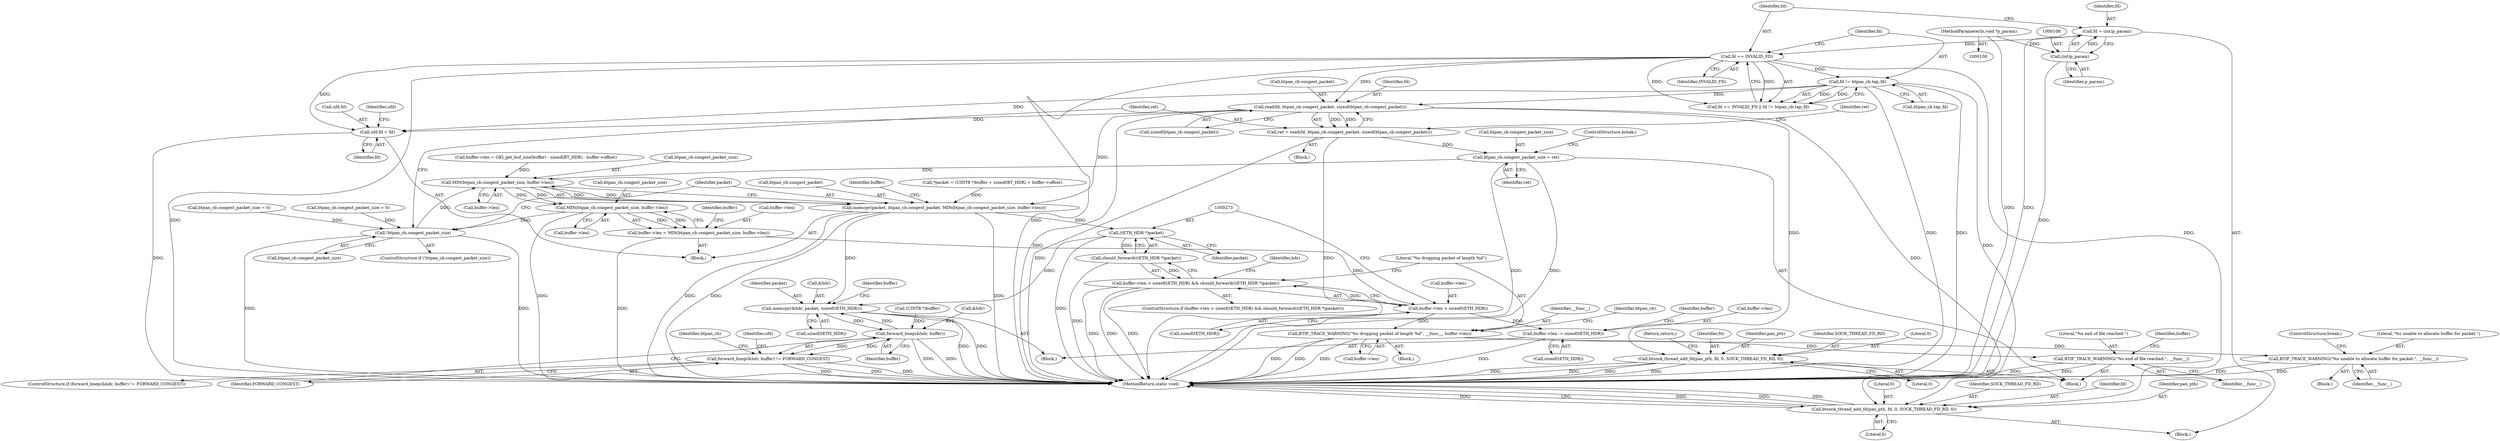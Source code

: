 digraph "0_Android_472271b153c5dc53c28beac55480a8d8434b2d5c_24@API" {
"1000193" [label="(Call,read(fd, btpan_cb.congest_packet, sizeof(btpan_cb.congest_packet)))"];
"1000112" [label="(Call,fd == INVALID_FD)"];
"1000105" [label="(Call,fd = (int)p_param)"];
"1000107" [label="(Call,(int)p_param)"];
"1000101" [label="(MethodParameterIn,void *p_param)"];
"1000115" [label="(Call,fd != btpan_cb.tap_fd)"];
"1000191" [label="(Call,ret = read(fd, btpan_cb.congest_packet, sizeof(btpan_cb.congest_packet)))"];
"1000234" [label="(Call,btpan_cb.congest_packet_size = ret)"];
"1000245" [label="(Call,MIN(btpan_cb.congest_packet_size, buffer->len))"];
"1000240" [label="(Call,memcpy(packet, btpan_cb.congest_packet, MIN(btpan_cb.congest_packet_size, buffer->len)))"];
"1000272" [label="(Call,(tETH_HDR *)packet)"];
"1000271" [label="(Call,should_forward((tETH_HDR *)packet))"];
"1000264" [label="(Call,buffer->len > sizeof(tETH_HDR) && should_forward((tETH_HDR *)packet))"];
"1000277" [label="(Call,memcpy(&hdr, packet, sizeof(tETH_HDR)))"];
"1000297" [label="(Call,forward_bnep(&hdr, buffer))"];
"1000296" [label="(Call,forward_bnep(&hdr, buffer) != FORWARD_CONGEST)"];
"1000256" [label="(Call,MIN(btpan_cb.congest_packet_size, buffer->len))"];
"1000185" [label="(Call,!btpan_cb.congest_packet_size)"];
"1000252" [label="(Call,buffer->len = MIN(btpan_cb.congest_packet_size, buffer->len))"];
"1000265" [label="(Call,buffer->len > sizeof(tETH_HDR))"];
"1000283" [label="(Call,buffer->len -= sizeof(tETH_HDR))"];
"1000309" [label="(Call,BTIF_TRACE_WARNING(\"%s dropping packet of length %d\", __func__, buffer->len))"];
"1000149" [label="(Call,BTIF_TRACE_WARNING(\"%s unable to allocate buffer for packet.\", __func__))"];
"1000221" [label="(Call,BTIF_TRACE_WARNING(\"%s end of file reached.\", __func__))"];
"1000226" [label="(Call,btsock_thread_add_fd(pan_pth, fd, 0, SOCK_THREAD_FD_RD, 0))"];
"1000322" [label="(Call,ufd.fd = fd)"];
"1000351" [label="(Call,btsock_thread_add_fd(pan_pth, fd, 0, SOCK_THREAD_FD_RD, 0))"];
"1000242" [label="(Call,btpan_cb.congest_packet)"];
"1000326" [label="(Identifier,fd)"];
"1000315" [label="(Call,btpan_cb.congest_packet_size = 0)"];
"1000311" [label="(Identifier,__func__)"];
"1000151" [label="(Identifier,__func__)"];
"1000186" [label="(Call,btpan_cb.congest_packet_size)"];
"1000257" [label="(Call,btpan_cb.congest_packet_size)"];
"1000232" [label="(Return,return;)"];
"1000137" [label="(Block,)"];
"1000301" [label="(Identifier,FORWARD_CONGEST)"];
"1000117" [label="(Call,btpan_cb.tap_fd)"];
"1000277" [label="(Call,memcpy(&hdr, packet, sizeof(tETH_HDR)))"];
"1000271" [label="(Call,should_forward((tETH_HDR *)packet))"];
"1000240" [label="(Call,memcpy(packet, btpan_cb.congest_packet, MIN(btpan_cb.congest_packet_size, buffer->len)))"];
"1000265" [label="(Call,buffer->len > sizeof(tETH_HDR))"];
"1000304" [label="(Identifier,btpan_cb)"];
"1000228" [label="(Identifier,fd)"];
"1000275" [label="(Block,)"];
"1000116" [label="(Identifier,fd)"];
"1000241" [label="(Identifier,packet)"];
"1000195" [label="(Call,btpan_cb.congest_packet)"];
"1000115" [label="(Call,fd != btpan_cb.tap_fd)"];
"1000114" [label="(Identifier,INVALID_FD)"];
"1000234" [label="(Call,btpan_cb.congest_packet_size = ret)"];
"1000356" [label="(Literal,0)"];
"1000352" [label="(Identifier,pan_pth)"];
"1000227" [label="(Identifier,pan_pth)"];
"1000287" [label="(Call,sizeof(tETH_HDR))"];
"1000297" [label="(Call,forward_bnep(&hdr, buffer))"];
"1000256" [label="(Call,MIN(btpan_cb.congest_packet_size, buffer->len))"];
"1000252" [label="(Call,buffer->len = MIN(btpan_cb.congest_packet_size, buffer->len))"];
"1000291" [label="(Identifier,buffer)"];
"1000109" [label="(Identifier,p_param)"];
"1000323" [label="(Call,ufd.fd)"];
"1000189" [label="(Block,)"];
"1000309" [label="(Call,BTIF_TRACE_WARNING(\"%s dropping packet of length %d\", __func__, buffer->len))"];
"1000308" [label="(Block,)"];
"1000264" [label="(Call,buffer->len > sizeof(tETH_HDR) && should_forward((tETH_HDR *)packet))"];
"1000245" [label="(Call,MIN(btpan_cb.congest_packet_size, buffer->len))"];
"1000102" [label="(Block,)"];
"1000149" [label="(Call,BTIF_TRACE_WARNING(\"%s unable to allocate buffer for packet.\", __func__))"];
"1000272" [label="(Call,(tETH_HDR *)packet)"];
"1000226" [label="(Call,btsock_thread_add_fd(pan_pth, fd, 0, SOCK_THREAD_FD_RD, 0))"];
"1000263" [label="(ControlStructure,if (buffer->len > sizeof(tETH_HDR) && should_forward((tETH_HDR *)packet)))"];
"1000192" [label="(Identifier,ret)"];
"1000260" [label="(Call,buffer->len)"];
"1000231" [label="(Literal,0)"];
"1000310" [label="(Literal,\"%s dropping packet of length %d\")"];
"1000351" [label="(Call,btsock_thread_add_fd(pan_pth, fd, 0, SOCK_THREAD_FD_RD, 0))"];
"1000296" [label="(Call,forward_bnep(&hdr, buffer) != FORWARD_CONGEST)"];
"1000285" [label="(Identifier,buffer)"];
"1000279" [label="(Identifier,hdr)"];
"1000175" [label="(Call,(UINT8 *)buffer)"];
"1000281" [label="(Call,sizeof(tETH_HDR))"];
"1000249" [label="(Call,buffer->len)"];
"1000222" [label="(Literal,\"%s end of file reached.\")"];
"1000111" [label="(Call,fd == INVALID_FD || fd != btpan_cb.tap_fd)"];
"1000204" [label="(Block,)"];
"1000101" [label="(MethodParameterIn,void *p_param)"];
"1000148" [label="(Block,)"];
"1000354" [label="(Literal,0)"];
"1000230" [label="(Identifier,SOCK_THREAD_FD_RD)"];
"1000300" [label="(Identifier,buffer)"];
"1000107" [label="(Call,(int)p_param)"];
"1000106" [label="(Identifier,fd)"];
"1000269" [label="(Call,sizeof(tETH_HDR))"];
"1000329" [label="(Identifier,ufd)"];
"1000253" [label="(Call,buffer->len)"];
"1000283" [label="(Call,buffer->len -= sizeof(tETH_HDR))"];
"1000274" [label="(Identifier,packet)"];
"1000280" [label="(Identifier,packet)"];
"1000152" [label="(ControlStructure,break;)"];
"1000317" [label="(Identifier,btpan_cb)"];
"1000105" [label="(Call,fd = (int)p_param)"];
"1000150" [label="(Literal,\"%s unable to allocate buffer for packet.\")"];
"1000158" [label="(Call,buffer->len = GKI_get_buf_size(buffer) - sizeof(BT_HDR) - buffer->offset)"];
"1000324" [label="(Identifier,ufd)"];
"1000254" [label="(Identifier,buffer)"];
"1000278" [label="(Call,&hdr)"];
"1000198" [label="(Call,sizeof(btpan_cb.congest_packet))"];
"1000355" [label="(Identifier,SOCK_THREAD_FD_RD)"];
"1000221" [label="(Call,BTIF_TRACE_WARNING(\"%s end of file reached.\", __func__))"];
"1000246" [label="(Call,btpan_cb.congest_packet_size)"];
"1000267" [label="(Identifier,buffer)"];
"1000191" [label="(Call,ret = read(fd, btpan_cb.congest_packet, sizeof(btpan_cb.congest_packet)))"];
"1000223" [label="(Identifier,__func__)"];
"1000194" [label="(Identifier,fd)"];
"1000284" [label="(Call,buffer->len)"];
"1000225" [label="(Identifier,buffer)"];
"1000295" [label="(ControlStructure,if (forward_bnep(&hdr, buffer) != FORWARD_CONGEST))"];
"1000113" [label="(Identifier,fd)"];
"1000184" [label="(ControlStructure,if (!btpan_cb.congest_packet_size))"];
"1000353" [label="(Identifier,fd)"];
"1000203" [label="(Identifier,ret)"];
"1000298" [label="(Call,&hdr)"];
"1000312" [label="(Call,buffer->len)"];
"1000229" [label="(Literal,0)"];
"1000266" [label="(Call,buffer->len)"];
"1000112" [label="(Call,fd == INVALID_FD)"];
"1000322" [label="(Call,ufd.fd = fd)"];
"1000235" [label="(Call,btpan_cb.congest_packet_size)"];
"1000238" [label="(Identifier,ret)"];
"1000357" [label="(MethodReturn,static void)"];
"1000172" [label="(Call,*packet = (UINT8 *)buffer + sizeof(BT_HDR) + buffer->offset)"];
"1000185" [label="(Call,!btpan_cb.congest_packet_size)"];
"1000193" [label="(Call,read(fd, btpan_cb.congest_packet, sizeof(btpan_cb.congest_packet)))"];
"1000302" [label="(Call,btpan_cb.congest_packet_size = 0)"];
"1000239" [label="(ControlStructure,break;)"];
"1000193" -> "1000191"  [label="AST: "];
"1000193" -> "1000198"  [label="CFG: "];
"1000194" -> "1000193"  [label="AST: "];
"1000195" -> "1000193"  [label="AST: "];
"1000198" -> "1000193"  [label="AST: "];
"1000191" -> "1000193"  [label="CFG: "];
"1000193" -> "1000357"  [label="DDG: "];
"1000193" -> "1000191"  [label="DDG: "];
"1000193" -> "1000191"  [label="DDG: "];
"1000112" -> "1000193"  [label="DDG: "];
"1000115" -> "1000193"  [label="DDG: "];
"1000193" -> "1000226"  [label="DDG: "];
"1000193" -> "1000240"  [label="DDG: "];
"1000193" -> "1000322"  [label="DDG: "];
"1000193" -> "1000351"  [label="DDG: "];
"1000112" -> "1000111"  [label="AST: "];
"1000112" -> "1000114"  [label="CFG: "];
"1000113" -> "1000112"  [label="AST: "];
"1000114" -> "1000112"  [label="AST: "];
"1000116" -> "1000112"  [label="CFG: "];
"1000111" -> "1000112"  [label="CFG: "];
"1000112" -> "1000357"  [label="DDG: "];
"1000112" -> "1000357"  [label="DDG: "];
"1000112" -> "1000111"  [label="DDG: "];
"1000112" -> "1000111"  [label="DDG: "];
"1000105" -> "1000112"  [label="DDG: "];
"1000112" -> "1000115"  [label="DDG: "];
"1000112" -> "1000322"  [label="DDG: "];
"1000112" -> "1000351"  [label="DDG: "];
"1000105" -> "1000102"  [label="AST: "];
"1000105" -> "1000107"  [label="CFG: "];
"1000106" -> "1000105"  [label="AST: "];
"1000107" -> "1000105"  [label="AST: "];
"1000113" -> "1000105"  [label="CFG: "];
"1000105" -> "1000357"  [label="DDG: "];
"1000107" -> "1000105"  [label="DDG: "];
"1000107" -> "1000109"  [label="CFG: "];
"1000108" -> "1000107"  [label="AST: "];
"1000109" -> "1000107"  [label="AST: "];
"1000107" -> "1000357"  [label="DDG: "];
"1000101" -> "1000107"  [label="DDG: "];
"1000101" -> "1000100"  [label="AST: "];
"1000101" -> "1000357"  [label="DDG: "];
"1000115" -> "1000111"  [label="AST: "];
"1000115" -> "1000117"  [label="CFG: "];
"1000116" -> "1000115"  [label="AST: "];
"1000117" -> "1000115"  [label="AST: "];
"1000111" -> "1000115"  [label="CFG: "];
"1000115" -> "1000357"  [label="DDG: "];
"1000115" -> "1000357"  [label="DDG: "];
"1000115" -> "1000111"  [label="DDG: "];
"1000115" -> "1000111"  [label="DDG: "];
"1000115" -> "1000322"  [label="DDG: "];
"1000115" -> "1000351"  [label="DDG: "];
"1000191" -> "1000189"  [label="AST: "];
"1000192" -> "1000191"  [label="AST: "];
"1000203" -> "1000191"  [label="CFG: "];
"1000191" -> "1000357"  [label="DDG: "];
"1000191" -> "1000357"  [label="DDG: "];
"1000191" -> "1000234"  [label="DDG: "];
"1000234" -> "1000204"  [label="AST: "];
"1000234" -> "1000238"  [label="CFG: "];
"1000235" -> "1000234"  [label="AST: "];
"1000238" -> "1000234"  [label="AST: "];
"1000239" -> "1000234"  [label="CFG: "];
"1000234" -> "1000357"  [label="DDG: "];
"1000234" -> "1000357"  [label="DDG: "];
"1000234" -> "1000245"  [label="DDG: "];
"1000245" -> "1000240"  [label="AST: "];
"1000245" -> "1000249"  [label="CFG: "];
"1000246" -> "1000245"  [label="AST: "];
"1000249" -> "1000245"  [label="AST: "];
"1000240" -> "1000245"  [label="CFG: "];
"1000245" -> "1000240"  [label="DDG: "];
"1000245" -> "1000240"  [label="DDG: "];
"1000185" -> "1000245"  [label="DDG: "];
"1000158" -> "1000245"  [label="DDG: "];
"1000245" -> "1000256"  [label="DDG: "];
"1000245" -> "1000256"  [label="DDG: "];
"1000240" -> "1000137"  [label="AST: "];
"1000241" -> "1000240"  [label="AST: "];
"1000242" -> "1000240"  [label="AST: "];
"1000254" -> "1000240"  [label="CFG: "];
"1000240" -> "1000357"  [label="DDG: "];
"1000240" -> "1000357"  [label="DDG: "];
"1000240" -> "1000357"  [label="DDG: "];
"1000172" -> "1000240"  [label="DDG: "];
"1000240" -> "1000272"  [label="DDG: "];
"1000240" -> "1000277"  [label="DDG: "];
"1000272" -> "1000271"  [label="AST: "];
"1000272" -> "1000274"  [label="CFG: "];
"1000273" -> "1000272"  [label="AST: "];
"1000274" -> "1000272"  [label="AST: "];
"1000271" -> "1000272"  [label="CFG: "];
"1000272" -> "1000357"  [label="DDG: "];
"1000272" -> "1000271"  [label="DDG: "];
"1000272" -> "1000277"  [label="DDG: "];
"1000271" -> "1000264"  [label="AST: "];
"1000264" -> "1000271"  [label="CFG: "];
"1000271" -> "1000357"  [label="DDG: "];
"1000271" -> "1000264"  [label="DDG: "];
"1000264" -> "1000263"  [label="AST: "];
"1000264" -> "1000265"  [label="CFG: "];
"1000265" -> "1000264"  [label="AST: "];
"1000279" -> "1000264"  [label="CFG: "];
"1000310" -> "1000264"  [label="CFG: "];
"1000264" -> "1000357"  [label="DDG: "];
"1000264" -> "1000357"  [label="DDG: "];
"1000264" -> "1000357"  [label="DDG: "];
"1000265" -> "1000264"  [label="DDG: "];
"1000277" -> "1000275"  [label="AST: "];
"1000277" -> "1000281"  [label="CFG: "];
"1000278" -> "1000277"  [label="AST: "];
"1000280" -> "1000277"  [label="AST: "];
"1000281" -> "1000277"  [label="AST: "];
"1000285" -> "1000277"  [label="CFG: "];
"1000277" -> "1000357"  [label="DDG: "];
"1000277" -> "1000357"  [label="DDG: "];
"1000297" -> "1000277"  [label="DDG: "];
"1000277" -> "1000297"  [label="DDG: "];
"1000297" -> "1000296"  [label="AST: "];
"1000297" -> "1000300"  [label="CFG: "];
"1000298" -> "1000297"  [label="AST: "];
"1000300" -> "1000297"  [label="AST: "];
"1000301" -> "1000297"  [label="CFG: "];
"1000297" -> "1000357"  [label="DDG: "];
"1000297" -> "1000357"  [label="DDG: "];
"1000297" -> "1000296"  [label="DDG: "];
"1000297" -> "1000296"  [label="DDG: "];
"1000175" -> "1000297"  [label="DDG: "];
"1000296" -> "1000295"  [label="AST: "];
"1000296" -> "1000301"  [label="CFG: "];
"1000301" -> "1000296"  [label="AST: "];
"1000304" -> "1000296"  [label="CFG: "];
"1000324" -> "1000296"  [label="CFG: "];
"1000296" -> "1000357"  [label="DDG: "];
"1000296" -> "1000357"  [label="DDG: "];
"1000296" -> "1000357"  [label="DDG: "];
"1000256" -> "1000252"  [label="AST: "];
"1000256" -> "1000260"  [label="CFG: "];
"1000257" -> "1000256"  [label="AST: "];
"1000260" -> "1000256"  [label="AST: "];
"1000252" -> "1000256"  [label="CFG: "];
"1000256" -> "1000357"  [label="DDG: "];
"1000256" -> "1000185"  [label="DDG: "];
"1000256" -> "1000252"  [label="DDG: "];
"1000256" -> "1000252"  [label="DDG: "];
"1000185" -> "1000184"  [label="AST: "];
"1000185" -> "1000186"  [label="CFG: "];
"1000186" -> "1000185"  [label="AST: "];
"1000192" -> "1000185"  [label="CFG: "];
"1000241" -> "1000185"  [label="CFG: "];
"1000185" -> "1000357"  [label="DDG: "];
"1000185" -> "1000357"  [label="DDG: "];
"1000302" -> "1000185"  [label="DDG: "];
"1000315" -> "1000185"  [label="DDG: "];
"1000252" -> "1000137"  [label="AST: "];
"1000253" -> "1000252"  [label="AST: "];
"1000267" -> "1000252"  [label="CFG: "];
"1000252" -> "1000357"  [label="DDG: "];
"1000252" -> "1000265"  [label="DDG: "];
"1000265" -> "1000269"  [label="CFG: "];
"1000266" -> "1000265"  [label="AST: "];
"1000269" -> "1000265"  [label="AST: "];
"1000273" -> "1000265"  [label="CFG: "];
"1000265" -> "1000283"  [label="DDG: "];
"1000265" -> "1000309"  [label="DDG: "];
"1000283" -> "1000275"  [label="AST: "];
"1000283" -> "1000287"  [label="CFG: "];
"1000284" -> "1000283"  [label="AST: "];
"1000287" -> "1000283"  [label="AST: "];
"1000291" -> "1000283"  [label="CFG: "];
"1000283" -> "1000357"  [label="DDG: "];
"1000309" -> "1000308"  [label="AST: "];
"1000309" -> "1000312"  [label="CFG: "];
"1000310" -> "1000309"  [label="AST: "];
"1000311" -> "1000309"  [label="AST: "];
"1000312" -> "1000309"  [label="AST: "];
"1000317" -> "1000309"  [label="CFG: "];
"1000309" -> "1000357"  [label="DDG: "];
"1000309" -> "1000357"  [label="DDG: "];
"1000309" -> "1000357"  [label="DDG: "];
"1000309" -> "1000149"  [label="DDG: "];
"1000309" -> "1000221"  [label="DDG: "];
"1000149" -> "1000148"  [label="AST: "];
"1000149" -> "1000151"  [label="CFG: "];
"1000150" -> "1000149"  [label="AST: "];
"1000151" -> "1000149"  [label="AST: "];
"1000152" -> "1000149"  [label="CFG: "];
"1000149" -> "1000357"  [label="DDG: "];
"1000149" -> "1000357"  [label="DDG: "];
"1000221" -> "1000204"  [label="AST: "];
"1000221" -> "1000223"  [label="CFG: "];
"1000222" -> "1000221"  [label="AST: "];
"1000223" -> "1000221"  [label="AST: "];
"1000225" -> "1000221"  [label="CFG: "];
"1000221" -> "1000357"  [label="DDG: "];
"1000221" -> "1000357"  [label="DDG: "];
"1000226" -> "1000204"  [label="AST: "];
"1000226" -> "1000231"  [label="CFG: "];
"1000227" -> "1000226"  [label="AST: "];
"1000228" -> "1000226"  [label="AST: "];
"1000229" -> "1000226"  [label="AST: "];
"1000230" -> "1000226"  [label="AST: "];
"1000231" -> "1000226"  [label="AST: "];
"1000232" -> "1000226"  [label="CFG: "];
"1000226" -> "1000357"  [label="DDG: "];
"1000226" -> "1000357"  [label="DDG: "];
"1000226" -> "1000357"  [label="DDG: "];
"1000226" -> "1000357"  [label="DDG: "];
"1000322" -> "1000137"  [label="AST: "];
"1000322" -> "1000326"  [label="CFG: "];
"1000323" -> "1000322"  [label="AST: "];
"1000326" -> "1000322"  [label="AST: "];
"1000329" -> "1000322"  [label="CFG: "];
"1000322" -> "1000357"  [label="DDG: "];
"1000351" -> "1000102"  [label="AST: "];
"1000351" -> "1000356"  [label="CFG: "];
"1000352" -> "1000351"  [label="AST: "];
"1000353" -> "1000351"  [label="AST: "];
"1000354" -> "1000351"  [label="AST: "];
"1000355" -> "1000351"  [label="AST: "];
"1000356" -> "1000351"  [label="AST: "];
"1000357" -> "1000351"  [label="CFG: "];
"1000351" -> "1000357"  [label="DDG: "];
"1000351" -> "1000357"  [label="DDG: "];
"1000351" -> "1000357"  [label="DDG: "];
"1000351" -> "1000357"  [label="DDG: "];
}
